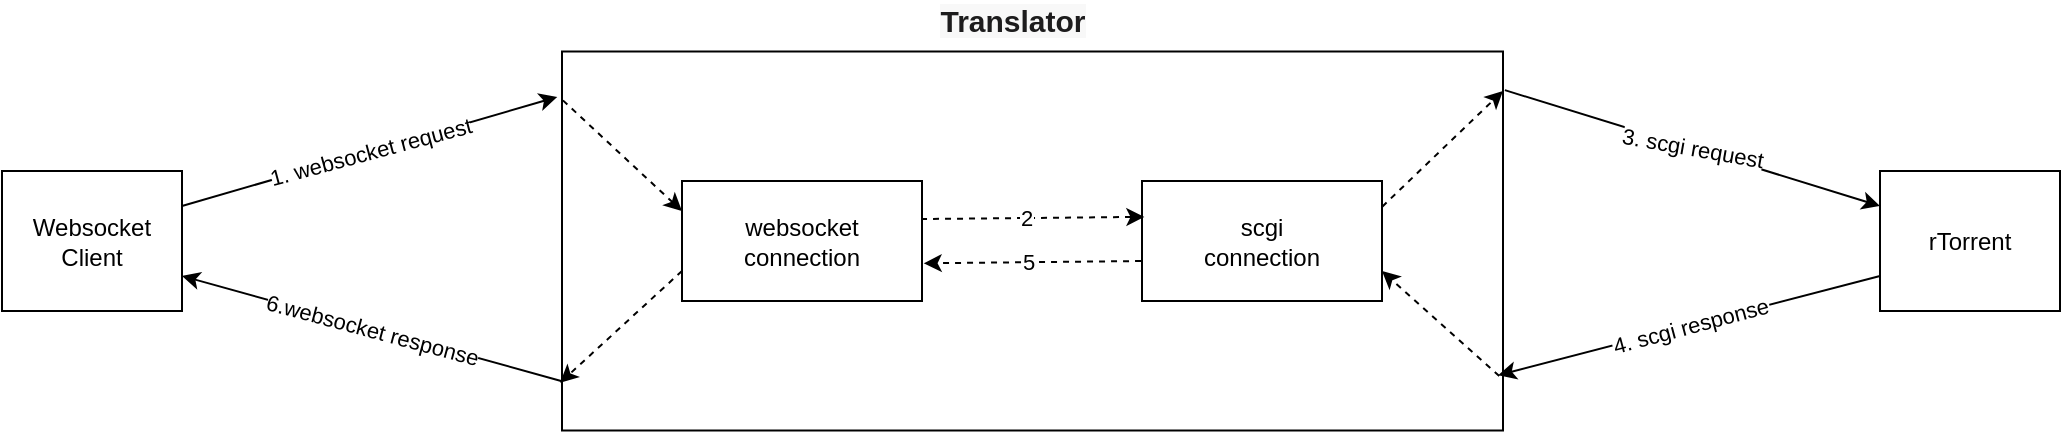 <mxfile version="17.4.0" type="device"><diagram id="ollFWFWvs6wCYopKLZBE" name="Page-1"><mxGraphModel dx="1673" dy="829" grid="1" gridSize="10" guides="1" tooltips="1" connect="1" arrows="1" fold="1" page="1" pageScale="1" pageWidth="1169" pageHeight="827" background="none" math="0" shadow="0"><root><mxCell id="0"/><mxCell id="1" parent="0"/><mxCell id="bH1KtePMJWG4_enZL1HT-5" value="Websocket Client" style="rounded=0;whiteSpace=wrap;html=1;" parent="1" vertex="1"><mxGeometry x="80" y="325.5" width="90" height="70" as="geometry"/></mxCell><mxCell id="bH1KtePMJWG4_enZL1HT-11" value="&lt;b style=&quot;box-sizing: inherit ; color: rgb(29 , 28 , 29) ; font-family: &amp;#34;notosanssc&amp;#34; , , , &amp;#34;applelogo&amp;#34; , sans-serif ; font-size: 15px ; text-align: left ; background-color: rgb(248 , 248 , 248)&quot;&gt;Translator&lt;/b&gt;" style="text;html=1;align=center;verticalAlign=middle;resizable=0;points=[];autosize=1;strokeColor=none;fillColor=none;" parent="1" vertex="1"><mxGeometry x="540" y="240" width="90" height="20" as="geometry"/></mxCell><mxCell id="bH1KtePMJWG4_enZL1HT-13" value="rTorrent" style="rounded=0;whiteSpace=wrap;html=1;" parent="1" vertex="1"><mxGeometry x="1019" y="325.5" width="90" height="70" as="geometry"/></mxCell><mxCell id="HHB_OfYoH2tVAZZsC_ZZ-1" value="" style="rounded=0;whiteSpace=wrap;html=1;" parent="1" vertex="1"><mxGeometry x="360" y="265.75" width="470.5" height="189.5" as="geometry"/></mxCell><mxCell id="HHB_OfYoH2tVAZZsC_ZZ-10" value="" style="endArrow=classic;html=1;rounded=0;exitX=1;exitY=0.25;exitDx=0;exitDy=0;entryX=-0.005;entryY=0.12;entryDx=0;entryDy=0;entryPerimeter=0;" parent="1" source="bH1KtePMJWG4_enZL1HT-5" target="HHB_OfYoH2tVAZZsC_ZZ-1" edge="1"><mxGeometry relative="1" as="geometry"><mxPoint x="129" y="350" as="sourcePoint"/><mxPoint x="330" y="290" as="targetPoint"/></mxGeometry></mxCell><mxCell id="HHB_OfYoH2tVAZZsC_ZZ-11" value="1. websocket request" style="edgeLabel;resizable=0;html=1;align=center;verticalAlign=middle;rotation=-15;" parent="HHB_OfYoH2tVAZZsC_ZZ-10" connectable="0" vertex="1"><mxGeometry relative="1" as="geometry"/></mxCell><mxCell id="HHB_OfYoH2tVAZZsC_ZZ-13" value="" style="endArrow=classic;html=1;rounded=0;entryX=0;entryY=0.25;entryDx=0;entryDy=0;exitX=1.002;exitY=0.102;exitDx=0;exitDy=0;exitPerimeter=0;" parent="1" source="HHB_OfYoH2tVAZZsC_ZZ-1" target="bH1KtePMJWG4_enZL1HT-13" edge="1"><mxGeometry relative="1" as="geometry"><mxPoint x="819.5" y="284.51" as="sourcePoint"/><mxPoint x="1067.618" y="230" as="targetPoint"/></mxGeometry></mxCell><mxCell id="HHB_OfYoH2tVAZZsC_ZZ-14" value="3. scgi request" style="edgeLabel;resizable=0;html=1;align=center;verticalAlign=middle;rotation=10;" parent="HHB_OfYoH2tVAZZsC_ZZ-13" connectable="0" vertex="1"><mxGeometry relative="1" as="geometry"/></mxCell><mxCell id="HHB_OfYoH2tVAZZsC_ZZ-15" value="" style="endArrow=classic;html=1;rounded=0;entryX=0.995;entryY=0.854;entryDx=0;entryDy=0;entryPerimeter=0;exitX=0;exitY=0.75;exitDx=0;exitDy=0;" parent="1" source="bH1KtePMJWG4_enZL1HT-13" target="HHB_OfYoH2tVAZZsC_ZZ-1" edge="1"><mxGeometry relative="1" as="geometry"><mxPoint x="1059" y="350" as="sourcePoint"/><mxPoint x="1119" y="395.5" as="targetPoint"/></mxGeometry></mxCell><mxCell id="HHB_OfYoH2tVAZZsC_ZZ-16" value="4. scgi response" style="edgeLabel;resizable=0;html=1;align=center;verticalAlign=middle;rotation=-15;" parent="HHB_OfYoH2tVAZZsC_ZZ-15" connectable="0" vertex="1"><mxGeometry relative="1" as="geometry"/></mxCell><mxCell id="HHB_OfYoH2tVAZZsC_ZZ-17" value="" style="endArrow=classic;html=1;rounded=0;entryX=1;entryY=0.75;entryDx=0;entryDy=0;exitX=0;exitY=0.87;exitDx=0;exitDy=0;exitPerimeter=0;" parent="1" source="HHB_OfYoH2tVAZZsC_ZZ-1" target="bH1KtePMJWG4_enZL1HT-5" edge="1"><mxGeometry relative="1" as="geometry"><mxPoint x="269" y="440" as="sourcePoint"/><mxPoint x="467.118" y="370.0" as="targetPoint"/></mxGeometry></mxCell><mxCell id="HHB_OfYoH2tVAZZsC_ZZ-18" value="6.websocket response" style="edgeLabel;resizable=0;html=1;align=center;verticalAlign=middle;rotation=15;" parent="HHB_OfYoH2tVAZZsC_ZZ-17" connectable="0" vertex="1"><mxGeometry relative="1" as="geometry"/></mxCell><mxCell id="HHB_OfYoH2tVAZZsC_ZZ-20" value="websocket&lt;br&gt;connection" style="rounded=0;whiteSpace=wrap;html=1;" parent="1" vertex="1"><mxGeometry x="420" y="330.5" width="120" height="60" as="geometry"/></mxCell><mxCell id="HHB_OfYoH2tVAZZsC_ZZ-21" value="scgi&lt;br&gt;connection" style="rounded=0;whiteSpace=wrap;html=1;" parent="1" vertex="1"><mxGeometry x="650" y="330.5" width="120" height="60" as="geometry"/></mxCell><mxCell id="HHB_OfYoH2tVAZZsC_ZZ-24" value="" style="endArrow=classic;html=1;rounded=0;dashed=1;exitX=0.001;exitY=0.129;exitDx=0;exitDy=0;exitPerimeter=0;entryX=0;entryY=0.25;entryDx=0;entryDy=0;" parent="1" source="HHB_OfYoH2tVAZZsC_ZZ-1" target="HHB_OfYoH2tVAZZsC_ZZ-20" edge="1"><mxGeometry width="50" height="50" relative="1" as="geometry"><mxPoint x="390" y="310" as="sourcePoint"/><mxPoint x="440" y="260" as="targetPoint"/></mxGeometry></mxCell><mxCell id="HHB_OfYoH2tVAZZsC_ZZ-26" value="" style="endArrow=classic;html=1;rounded=0;dashed=1;exitX=0.996;exitY=0.317;exitDx=0;exitDy=0;exitPerimeter=0;entryX=0.01;entryY=0.299;entryDx=0;entryDy=0;entryPerimeter=0;" parent="1" source="HHB_OfYoH2tVAZZsC_ZZ-20" target="HHB_OfYoH2tVAZZsC_ZZ-21" edge="1"><mxGeometry width="50" height="50" relative="1" as="geometry"><mxPoint x="560.001" y="357.996" as="sourcePoint"/><mxPoint x="640" y="350" as="targetPoint"/></mxGeometry></mxCell><mxCell id="0RQgjkcc2G-p7aqZCc8o-1" value="2" style="edgeLabel;html=1;align=center;verticalAlign=middle;resizable=0;points=[];" vertex="1" connectable="0" parent="HHB_OfYoH2tVAZZsC_ZZ-26"><mxGeometry x="-0.063" relative="1" as="geometry"><mxPoint as="offset"/></mxGeometry></mxCell><mxCell id="HHB_OfYoH2tVAZZsC_ZZ-27" value="" style="endArrow=classic;html=1;rounded=0;dashed=1;exitX=0;exitY=0.75;exitDx=0;exitDy=0;entryX=-0.002;entryY=0.874;entryDx=0;entryDy=0;entryPerimeter=0;" parent="1" source="HHB_OfYoH2tVAZZsC_ZZ-20" target="HHB_OfYoH2tVAZZsC_ZZ-1" edge="1"><mxGeometry width="50" height="50" relative="1" as="geometry"><mxPoint x="420.001" y="385.995" as="sourcePoint"/><mxPoint x="469.53" y="441.3" as="targetPoint"/></mxGeometry></mxCell><mxCell id="HHB_OfYoH2tVAZZsC_ZZ-28" value="" style="endArrow=classic;html=1;rounded=0;dashed=1;exitX=0.996;exitY=0.856;exitDx=0;exitDy=0;exitPerimeter=0;entryX=1;entryY=0.75;entryDx=0;entryDy=0;" parent="1" source="HHB_OfYoH2tVAZZsC_ZZ-1" target="HHB_OfYoH2tVAZZsC_ZZ-21" edge="1"><mxGeometry width="50" height="50" relative="1" as="geometry"><mxPoint x="880.001" y="479.995" as="sourcePoint"/><mxPoint x="929.53" y="535.3" as="targetPoint"/></mxGeometry></mxCell><mxCell id="HHB_OfYoH2tVAZZsC_ZZ-29" value="" style="endArrow=classic;html=1;rounded=0;dashed=1;exitX=1.001;exitY=0.214;exitDx=0;exitDy=0;exitPerimeter=0;entryX=1;entryY=0.104;entryDx=0;entryDy=0;entryPerimeter=0;" parent="1" source="HHB_OfYoH2tVAZZsC_ZZ-21" target="HHB_OfYoH2tVAZZsC_ZZ-1" edge="1"><mxGeometry width="50" height="50" relative="1" as="geometry"><mxPoint x="770.001" y="349.995" as="sourcePoint"/><mxPoint x="819.53" y="405.3" as="targetPoint"/></mxGeometry></mxCell><mxCell id="HHB_OfYoH2tVAZZsC_ZZ-30" value="" style="endArrow=classic;html=1;rounded=0;dashed=1;entryX=1.007;entryY=0.686;entryDx=0;entryDy=0;entryPerimeter=0;exitX=-0.004;exitY=0.667;exitDx=0;exitDy=0;exitPerimeter=0;" parent="1" source="HHB_OfYoH2tVAZZsC_ZZ-21" target="HHB_OfYoH2tVAZZsC_ZZ-20" edge="1"><mxGeometry width="50" height="50" relative="1" as="geometry"><mxPoint x="650" y="370" as="sourcePoint"/><mxPoint x="751.68" y="370.44" as="targetPoint"/></mxGeometry></mxCell><mxCell id="0RQgjkcc2G-p7aqZCc8o-2" value="5" style="edgeLabel;html=1;align=center;verticalAlign=middle;resizable=0;points=[];" vertex="1" connectable="0" parent="HHB_OfYoH2tVAZZsC_ZZ-30"><mxGeometry x="0.048" relative="1" as="geometry"><mxPoint as="offset"/></mxGeometry></mxCell></root></mxGraphModel></diagram></mxfile>